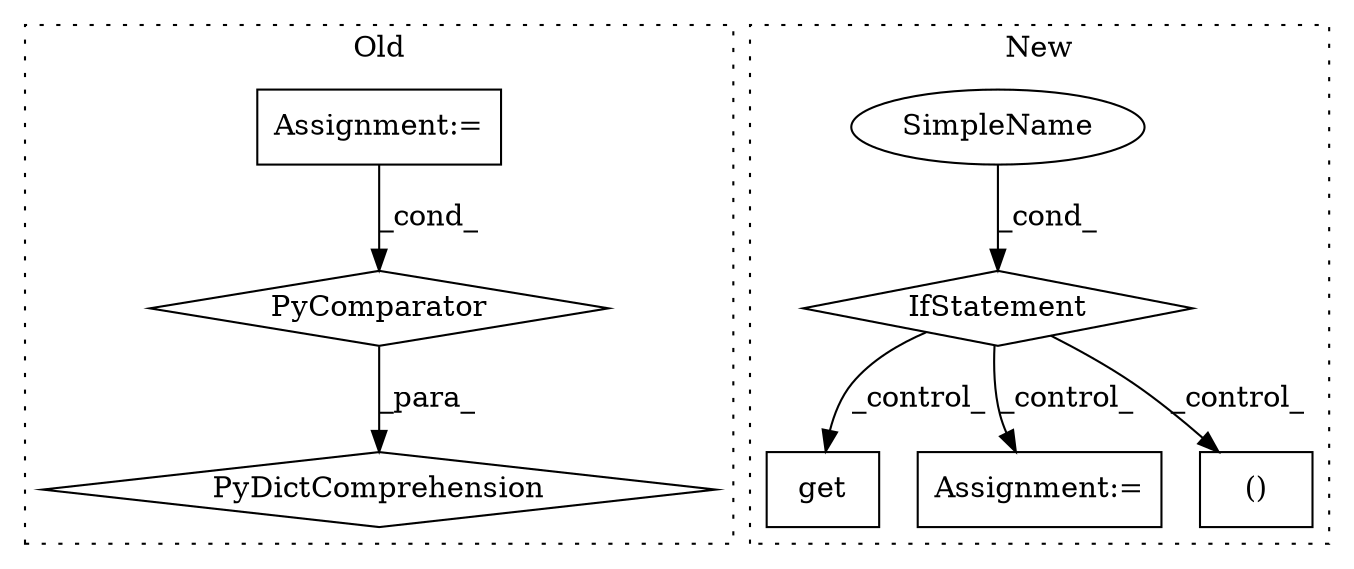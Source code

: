 digraph G {
subgraph cluster0 {
1 [label="PyDictComprehension" a="110" s="3129" l="174" shape="diamond"];
3 [label="PyComparator" a="113" s="3220" l="75" shape="diamond"];
4 [label="Assignment:=" a="7" s="3220" l="75" shape="box"];
label = "Old";
style="dotted";
}
subgraph cluster1 {
2 [label="get" a="32" s="2408,2432" l="4,1" shape="box"];
5 [label="IfStatement" a="25" s="2364,2377" l="4,2" shape="diamond"];
6 [label="SimpleName" a="42" s="2368" l="9" shape="ellipse"];
7 [label="Assignment:=" a="7" s="2473" l="2" shape="box"];
8 [label="()" a="106" s="2448" l="25" shape="box"];
label = "New";
style="dotted";
}
3 -> 1 [label="_para_"];
4 -> 3 [label="_cond_"];
5 -> 8 [label="_control_"];
5 -> 7 [label="_control_"];
5 -> 2 [label="_control_"];
6 -> 5 [label="_cond_"];
}